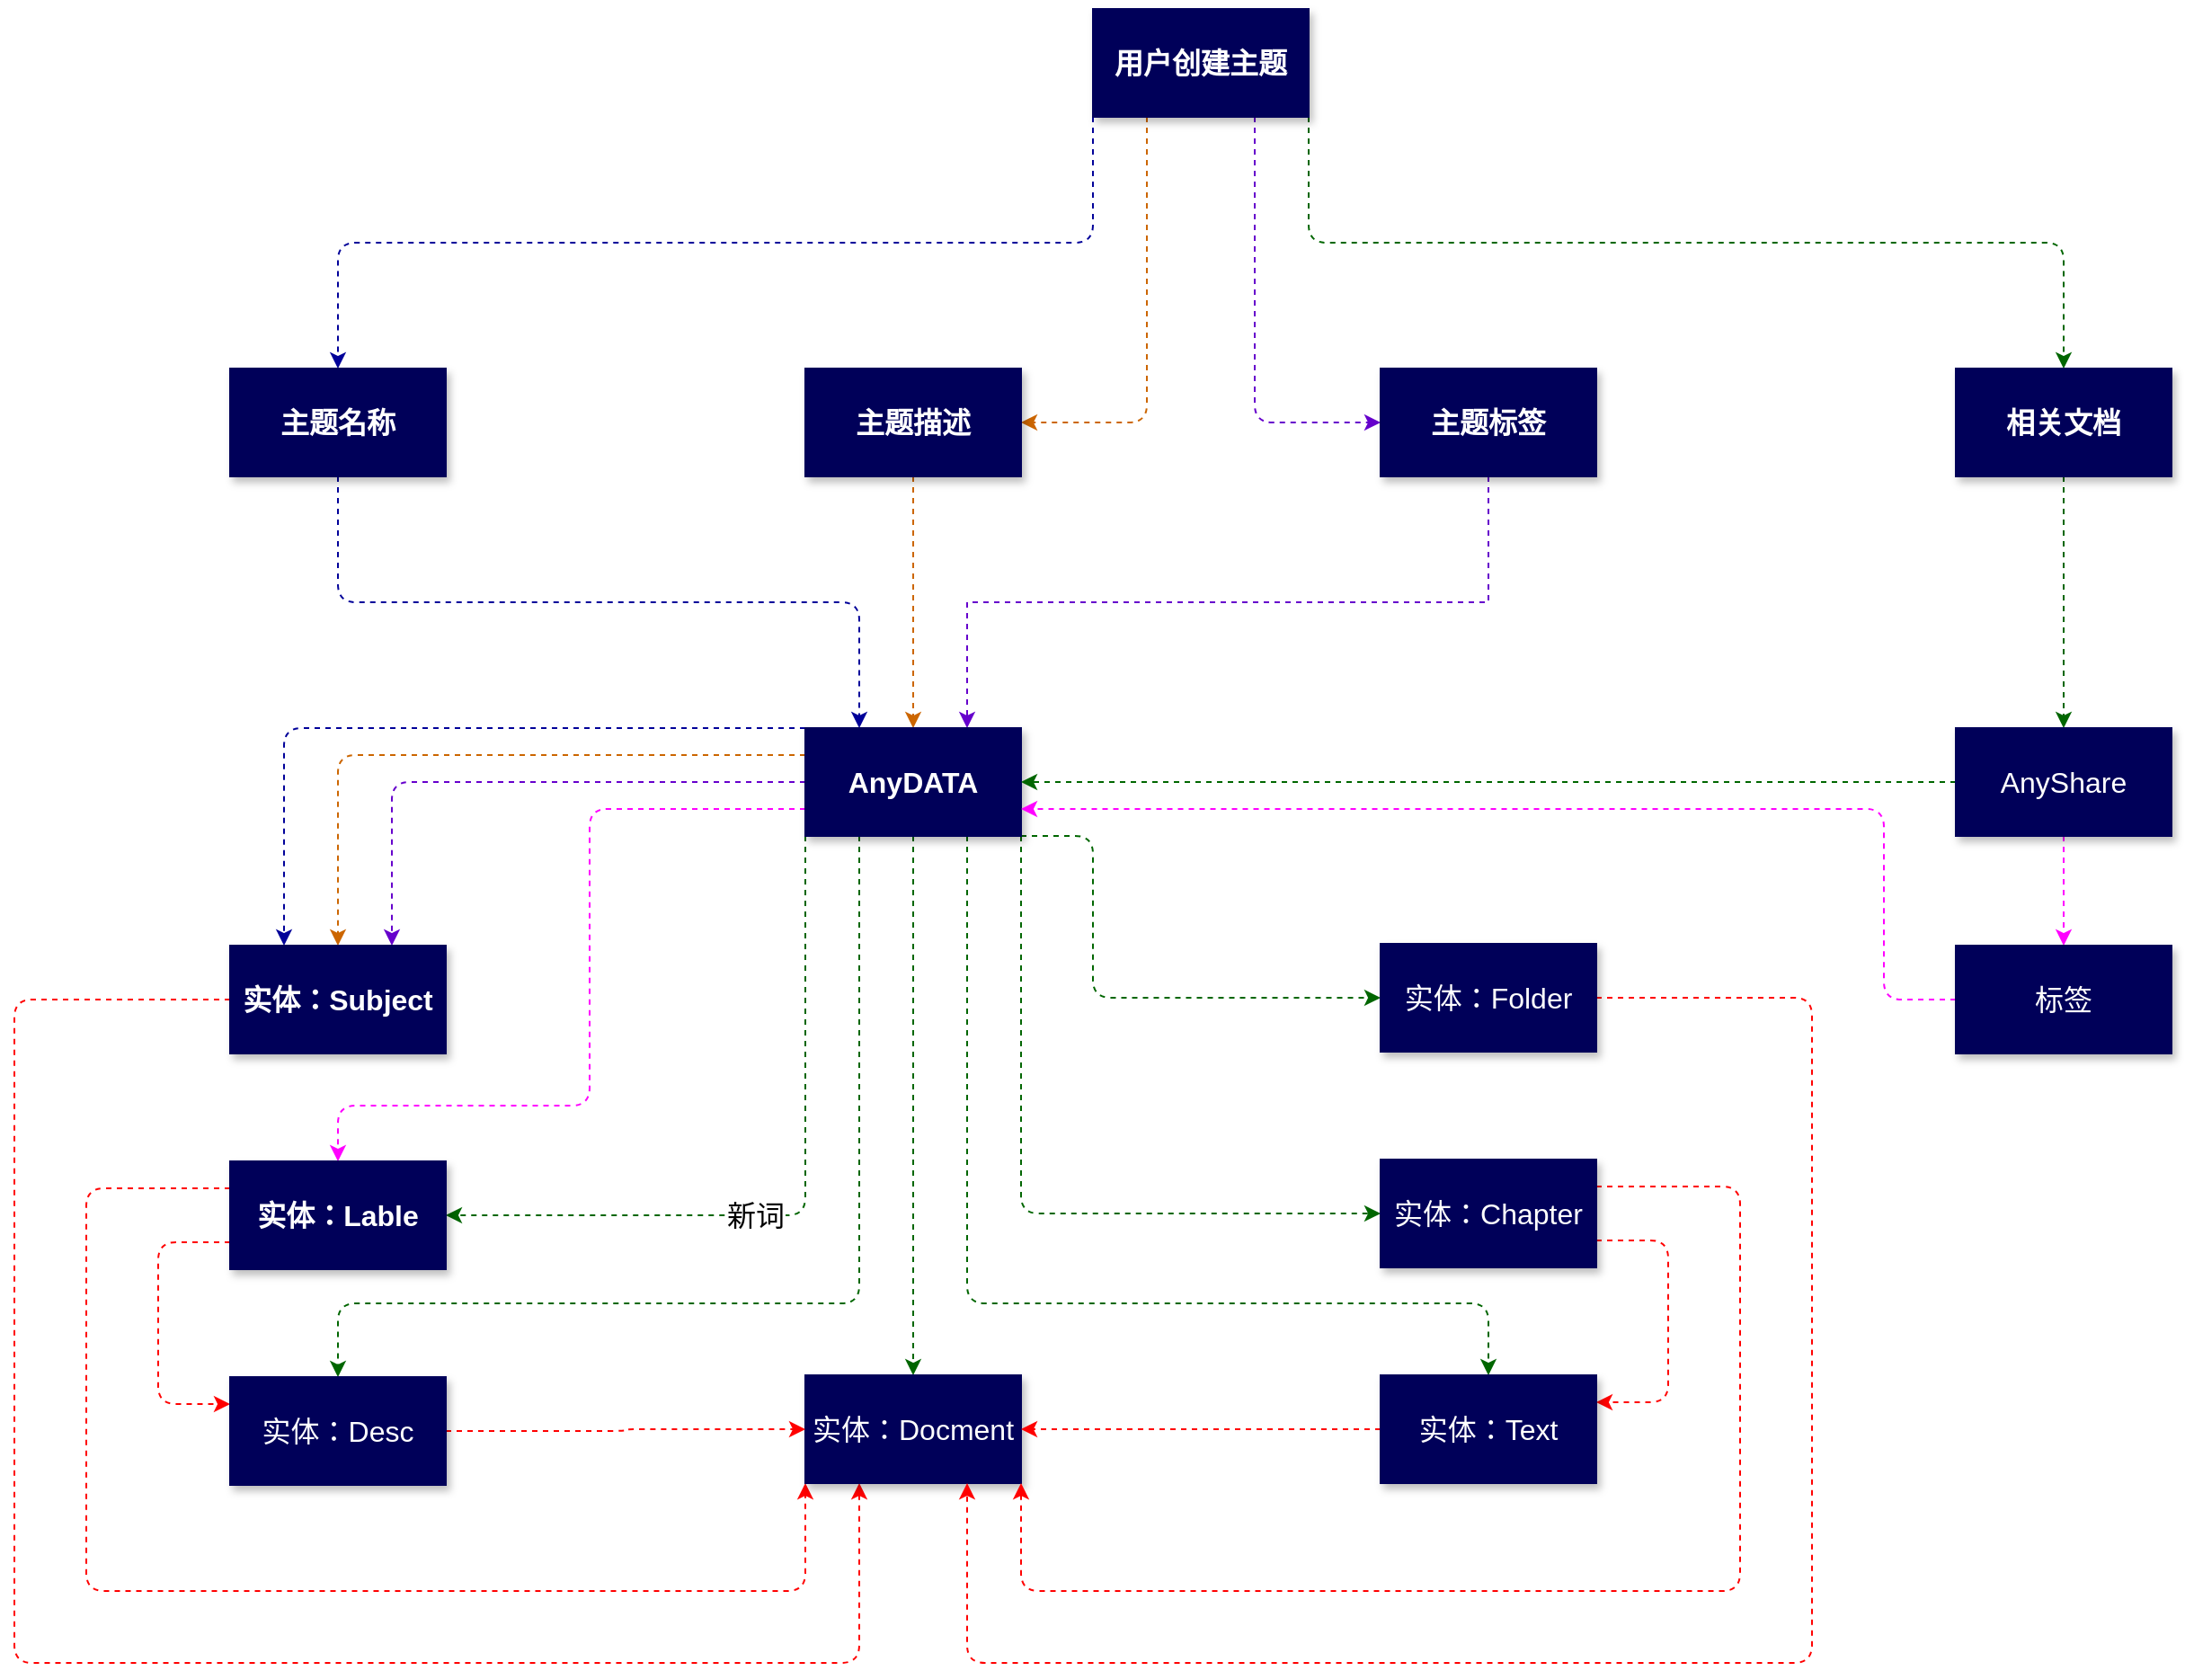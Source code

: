 <mxfile version="15.5.9" type="github">
  <diagram id="SYj_wnHrIE_FJC5tqYKO" name="Page-1">
    <mxGraphModel dx="2343" dy="195" grid="1" gridSize="10" guides="1" tooltips="1" connect="1" arrows="1" fold="1" page="0" pageScale="1" pageWidth="827" pageHeight="1169" background="none" math="0" shadow="0">
      <root>
        <mxCell id="0" />
        <mxCell id="1" parent="0" />
        <mxCell id="NOhWeFgQq2WazlrZW2lu-92" style="edgeStyle=orthogonalEdgeStyle;rounded=1;orthogonalLoop=1;jettySize=auto;html=1;exitX=0;exitY=1;exitDx=0;exitDy=0;entryX=0.5;entryY=0;entryDx=0;entryDy=0;dashed=1;fontSize=16;fontColor=#FF0000;strokeColor=#000099;" parent="1" source="NOhWeFgQq2WazlrZW2lu-84" target="NOhWeFgQq2WazlrZW2lu-85" edge="1">
          <mxGeometry relative="1" as="geometry" />
        </mxCell>
        <mxCell id="NOhWeFgQq2WazlrZW2lu-93" style="edgeStyle=orthogonalEdgeStyle;rounded=1;orthogonalLoop=1;jettySize=auto;html=1;exitX=0.25;exitY=1;exitDx=0;exitDy=0;entryX=1;entryY=0.5;entryDx=0;entryDy=0;dashed=1;fontSize=16;fontColor=#FF0000;strokeColor=#CC6600;" parent="1" source="NOhWeFgQq2WazlrZW2lu-84" target="NOhWeFgQq2WazlrZW2lu-88" edge="1">
          <mxGeometry relative="1" as="geometry" />
        </mxCell>
        <mxCell id="NOhWeFgQq2WazlrZW2lu-94" style="edgeStyle=orthogonalEdgeStyle;rounded=1;orthogonalLoop=1;jettySize=auto;html=1;exitX=0.75;exitY=1;exitDx=0;exitDy=0;entryX=0;entryY=0.5;entryDx=0;entryDy=0;dashed=1;fontSize=16;fontColor=#FF0000;strokeColor=#6600CC;" parent="1" source="NOhWeFgQq2WazlrZW2lu-84" target="NOhWeFgQq2WazlrZW2lu-86" edge="1">
          <mxGeometry relative="1" as="geometry" />
        </mxCell>
        <mxCell id="NOhWeFgQq2WazlrZW2lu-95" style="edgeStyle=orthogonalEdgeStyle;rounded=1;orthogonalLoop=1;jettySize=auto;html=1;exitX=1;exitY=1;exitDx=0;exitDy=0;dashed=1;fontSize=16;fontColor=#FF0000;strokeColor=#006600;" parent="1" source="NOhWeFgQq2WazlrZW2lu-84" target="NOhWeFgQq2WazlrZW2lu-89" edge="1">
          <mxGeometry relative="1" as="geometry" />
        </mxCell>
        <mxCell id="NOhWeFgQq2WazlrZW2lu-84" value="&lt;font color=&quot;#ffffff&quot; size=&quot;1&quot;&gt;&lt;b style=&quot;font-size: 16px&quot;&gt;用户创建主题&lt;/b&gt;&lt;/font&gt;" style="rounded=0;whiteSpace=wrap;html=1;fillColor=#000059;strokeColor=#000059;glass=0;shadow=1;sketch=0;" parent="1" vertex="1">
          <mxGeometry x="680" y="800" width="120" height="60" as="geometry" />
        </mxCell>
        <mxCell id="NOhWeFgQq2WazlrZW2lu-187" style="edgeStyle=orthogonalEdgeStyle;rounded=1;orthogonalLoop=1;jettySize=auto;html=1;exitX=0.5;exitY=1;exitDx=0;exitDy=0;entryX=0.25;entryY=0;entryDx=0;entryDy=0;dashed=1;fontSize=16;fontColor=#FFFFFF;endSize=6;strokeColor=#000099;strokeWidth=1;" parent="1" source="NOhWeFgQq2WazlrZW2lu-85" target="NOhWeFgQq2WazlrZW2lu-96" edge="1">
          <mxGeometry relative="1" as="geometry" />
        </mxCell>
        <mxCell id="NOhWeFgQq2WazlrZW2lu-85" value="&lt;font color=&quot;#ffffff&quot;&gt;&lt;span style=&quot;font-size: 16px&quot;&gt;&lt;b&gt;主题名称&lt;/b&gt;&lt;/span&gt;&lt;/font&gt;" style="rounded=0;whiteSpace=wrap;html=1;fillColor=#000059;strokeColor=#000059;glass=0;shadow=1;sketch=0;" parent="1" vertex="1">
          <mxGeometry x="200" y="1000" width="120" height="60" as="geometry" />
        </mxCell>
        <mxCell id="ibDMZoKI3LNMyUyC24gn-2" style="edgeStyle=orthogonalEdgeStyle;rounded=0;orthogonalLoop=1;jettySize=auto;html=1;exitX=0.5;exitY=1;exitDx=0;exitDy=0;entryX=0.75;entryY=0;entryDx=0;entryDy=0;dashed=1;strokeColor=#6600CC;" edge="1" parent="1" source="NOhWeFgQq2WazlrZW2lu-86" target="NOhWeFgQq2WazlrZW2lu-96">
          <mxGeometry relative="1" as="geometry" />
        </mxCell>
        <mxCell id="NOhWeFgQq2WazlrZW2lu-86" value="&lt;font color=&quot;#ffffff&quot;&gt;&lt;span style=&quot;font-size: 16px&quot;&gt;&lt;b&gt;主题标签&lt;/b&gt;&lt;/span&gt;&lt;/font&gt;" style="rounded=0;whiteSpace=wrap;html=1;fillColor=#000059;strokeColor=#000059;glass=0;shadow=1;sketch=0;" parent="1" vertex="1">
          <mxGeometry x="840" y="1000" width="120" height="60" as="geometry" />
        </mxCell>
        <mxCell id="ibDMZoKI3LNMyUyC24gn-3" style="edgeStyle=orthogonalEdgeStyle;rounded=0;orthogonalLoop=1;jettySize=auto;html=1;exitX=0.5;exitY=1;exitDx=0;exitDy=0;entryX=0.5;entryY=0;entryDx=0;entryDy=0;dashed=1;strokeColor=#CC6600;" edge="1" parent="1" source="NOhWeFgQq2WazlrZW2lu-88" target="NOhWeFgQq2WazlrZW2lu-96">
          <mxGeometry relative="1" as="geometry" />
        </mxCell>
        <mxCell id="NOhWeFgQq2WazlrZW2lu-88" value="&lt;font color=&quot;#ffffff&quot;&gt;&lt;span style=&quot;font-size: 16px&quot;&gt;&lt;b&gt;主题描述&lt;/b&gt;&lt;/span&gt;&lt;/font&gt;" style="rounded=0;whiteSpace=wrap;html=1;fillColor=#000059;strokeColor=#000059;glass=0;shadow=1;sketch=0;" parent="1" vertex="1">
          <mxGeometry x="520" y="1000" width="120" height="60" as="geometry" />
        </mxCell>
        <mxCell id="ibDMZoKI3LNMyUyC24gn-1" style="edgeStyle=orthogonalEdgeStyle;rounded=0;orthogonalLoop=1;jettySize=auto;html=1;exitX=0.5;exitY=1;exitDx=0;exitDy=0;entryX=0.5;entryY=0;entryDx=0;entryDy=0;dashed=1;strokeColor=#006600;" edge="1" parent="1" source="NOhWeFgQq2WazlrZW2lu-89" target="NOhWeFgQq2WazlrZW2lu-109">
          <mxGeometry relative="1" as="geometry" />
        </mxCell>
        <mxCell id="NOhWeFgQq2WazlrZW2lu-89" value="&lt;b&gt;相关文档&lt;/b&gt;" style="rounded=0;whiteSpace=wrap;html=1;fontSize=16;fontColor=#FFFFFF;strokeColor=#000059;fillColor=#000059;glass=0;shadow=1;sketch=0;" parent="1" vertex="1">
          <mxGeometry x="1160" y="1000" width="120" height="60" as="geometry" />
        </mxCell>
        <mxCell id="NOhWeFgQq2WazlrZW2lu-217" style="edgeStyle=orthogonalEdgeStyle;rounded=1;orthogonalLoop=1;jettySize=auto;html=1;exitX=0.5;exitY=1;exitDx=0;exitDy=0;entryX=0.5;entryY=0;entryDx=0;entryDy=0;dashed=1;fontSize=16;fontColor=#FFFFFF;endSize=6;strokeColor=#006600;strokeWidth=1;" parent="1" source="NOhWeFgQq2WazlrZW2lu-96" target="NOhWeFgQq2WazlrZW2lu-125" edge="1">
          <mxGeometry relative="1" as="geometry" />
        </mxCell>
        <mxCell id="NOhWeFgQq2WazlrZW2lu-226" style="edgeStyle=orthogonalEdgeStyle;rounded=1;orthogonalLoop=1;jettySize=auto;html=1;exitX=0;exitY=0.5;exitDx=0;exitDy=0;dashed=1;fontSize=16;fontColor=#FFFFFF;endSize=6;strokeColor=#6600CC;strokeWidth=1;entryX=0.75;entryY=0;entryDx=0;entryDy=0;" parent="1" source="NOhWeFgQq2WazlrZW2lu-96" target="NOhWeFgQq2WazlrZW2lu-98" edge="1">
          <mxGeometry relative="1" as="geometry">
            <mxPoint x="320" y="1320" as="targetPoint" />
          </mxGeometry>
        </mxCell>
        <mxCell id="NOhWeFgQq2WazlrZW2lu-277" style="edgeStyle=orthogonalEdgeStyle;rounded=1;orthogonalLoop=1;jettySize=auto;html=1;exitX=0.25;exitY=1;exitDx=0;exitDy=0;entryX=0.5;entryY=0;entryDx=0;entryDy=0;dashed=1;fontSize=16;fontColor=#000000;endSize=6;strokeColor=#006600;strokeWidth=1;" parent="1" source="NOhWeFgQq2WazlrZW2lu-96" target="NOhWeFgQq2WazlrZW2lu-174" edge="1">
          <mxGeometry relative="1" as="geometry">
            <Array as="points">
              <mxPoint x="550" y="1520" />
              <mxPoint x="260" y="1520" />
            </Array>
          </mxGeometry>
        </mxCell>
        <mxCell id="NOhWeFgQq2WazlrZW2lu-279" style="edgeStyle=orthogonalEdgeStyle;rounded=1;orthogonalLoop=1;jettySize=auto;html=1;exitX=0.75;exitY=1;exitDx=0;exitDy=0;entryX=0.5;entryY=0;entryDx=0;entryDy=0;dashed=1;fontSize=16;fontColor=#000000;endSize=6;strokeColor=#006600;strokeWidth=1;" parent="1" source="NOhWeFgQq2WazlrZW2lu-96" target="NOhWeFgQq2WazlrZW2lu-133" edge="1">
          <mxGeometry relative="1" as="geometry">
            <Array as="points">
              <mxPoint x="610" y="1520" />
              <mxPoint x="900" y="1520" />
            </Array>
          </mxGeometry>
        </mxCell>
        <mxCell id="NOhWeFgQq2WazlrZW2lu-287" style="edgeStyle=orthogonalEdgeStyle;rounded=1;orthogonalLoop=1;jettySize=auto;html=1;exitX=1;exitY=1;exitDx=0;exitDy=0;entryX=0;entryY=0.5;entryDx=0;entryDy=0;dashed=1;fontSize=16;fontColor=#000000;endSize=6;strokeColor=#006600;strokeWidth=1;" parent="1" source="NOhWeFgQq2WazlrZW2lu-96" target="NOhWeFgQq2WazlrZW2lu-127" edge="1">
          <mxGeometry relative="1" as="geometry" />
        </mxCell>
        <mxCell id="NOhWeFgQq2WazlrZW2lu-289" style="edgeStyle=orthogonalEdgeStyle;rounded=1;orthogonalLoop=1;jettySize=auto;html=1;exitX=1;exitY=1;exitDx=0;exitDy=0;entryX=0;entryY=0.5;entryDx=0;entryDy=0;dashed=1;fontSize=16;fontColor=#000000;endSize=6;strokeColor=#006600;strokeWidth=1;" parent="1" source="NOhWeFgQq2WazlrZW2lu-96" target="NOhWeFgQq2WazlrZW2lu-190" edge="1">
          <mxGeometry relative="1" as="geometry">
            <Array as="points">
              <mxPoint x="680" y="1260" />
              <mxPoint x="680" y="1350" />
            </Array>
          </mxGeometry>
        </mxCell>
        <mxCell id="NOhWeFgQq2WazlrZW2lu-291" style="edgeStyle=orthogonalEdgeStyle;rounded=1;orthogonalLoop=1;jettySize=auto;html=1;exitX=0;exitY=0.75;exitDx=0;exitDy=0;entryX=0.5;entryY=0;entryDx=0;entryDy=0;dashed=1;fontSize=16;fontColor=#000000;endSize=6;strokeColor=#FF00FF;strokeWidth=1;" parent="1" source="NOhWeFgQq2WazlrZW2lu-96" target="NOhWeFgQq2WazlrZW2lu-99" edge="1">
          <mxGeometry relative="1" as="geometry">
            <Array as="points">
              <mxPoint x="400" y="1245" />
              <mxPoint x="400" y="1410" />
              <mxPoint x="260" y="1410" />
            </Array>
          </mxGeometry>
        </mxCell>
        <mxCell id="NOhWeFgQq2WazlrZW2lu-293" style="edgeStyle=orthogonalEdgeStyle;rounded=1;orthogonalLoop=1;jettySize=auto;html=1;exitX=0;exitY=1;exitDx=0;exitDy=0;entryX=1;entryY=0.5;entryDx=0;entryDy=0;dashed=1;fontSize=16;fontColor=#000000;endSize=6;strokeColor=#006600;strokeWidth=1;" parent="1" source="NOhWeFgQq2WazlrZW2lu-96" target="NOhWeFgQq2WazlrZW2lu-99" edge="1">
          <mxGeometry relative="1" as="geometry" />
        </mxCell>
        <mxCell id="NOhWeFgQq2WazlrZW2lu-299" value="新词" style="edgeLabel;html=1;align=center;verticalAlign=middle;resizable=0;points=[];fontSize=16;fontColor=#000000;" parent="NOhWeFgQq2WazlrZW2lu-293" vertex="1" connectable="0">
          <mxGeometry x="0.157" relative="1" as="geometry">
            <mxPoint x="-1" as="offset" />
          </mxGeometry>
        </mxCell>
        <mxCell id="NOhWeFgQq2WazlrZW2lu-295" style="edgeStyle=orthogonalEdgeStyle;rounded=1;orthogonalLoop=1;jettySize=auto;html=1;exitX=0;exitY=0.25;exitDx=0;exitDy=0;entryX=0.5;entryY=0;entryDx=0;entryDy=0;dashed=1;fontSize=16;fontColor=#000000;endSize=6;strokeColor=#CC6600;strokeWidth=1;" parent="1" source="NOhWeFgQq2WazlrZW2lu-96" target="NOhWeFgQq2WazlrZW2lu-98" edge="1">
          <mxGeometry relative="1" as="geometry" />
        </mxCell>
        <mxCell id="NOhWeFgQq2WazlrZW2lu-298" style="edgeStyle=orthogonalEdgeStyle;rounded=1;orthogonalLoop=1;jettySize=auto;html=1;exitX=0;exitY=0;exitDx=0;exitDy=0;entryX=0.25;entryY=0;entryDx=0;entryDy=0;dashed=1;fontSize=16;fontColor=#000000;endSize=6;strokeColor=#000099;strokeWidth=1;" parent="1" source="NOhWeFgQq2WazlrZW2lu-96" target="NOhWeFgQq2WazlrZW2lu-98" edge="1">
          <mxGeometry relative="1" as="geometry">
            <Array as="points">
              <mxPoint x="230" y="1200" />
            </Array>
          </mxGeometry>
        </mxCell>
        <mxCell id="NOhWeFgQq2WazlrZW2lu-96" value="&lt;b&gt;AnyDATA&lt;/b&gt;" style="rounded=0;whiteSpace=wrap;html=1;fontSize=16;fontColor=#FFFFFF;strokeColor=#000059;fillColor=#000059;glass=0;shadow=1;sketch=0;" parent="1" vertex="1">
          <mxGeometry x="520" y="1200" width="120" height="60" as="geometry" />
        </mxCell>
        <mxCell id="NOhWeFgQq2WazlrZW2lu-273" style="edgeStyle=orthogonalEdgeStyle;rounded=1;orthogonalLoop=1;jettySize=auto;html=1;exitX=0;exitY=0.5;exitDx=0;exitDy=0;entryX=0.25;entryY=1;entryDx=0;entryDy=0;dashed=1;fontSize=16;fontColor=#000000;endSize=6;strokeColor=#FF0000;strokeWidth=1;" parent="1" source="NOhWeFgQq2WazlrZW2lu-98" target="NOhWeFgQq2WazlrZW2lu-125" edge="1">
          <mxGeometry relative="1" as="geometry">
            <Array as="points">
              <mxPoint x="80" y="1351" />
              <mxPoint x="80" y="1720" />
              <mxPoint x="550" y="1720" />
            </Array>
          </mxGeometry>
        </mxCell>
        <mxCell id="NOhWeFgQq2WazlrZW2lu-98" value="&lt;b&gt;实体：Subject&lt;/b&gt;" style="rounded=0;whiteSpace=wrap;html=1;fontSize=16;fontColor=#FFFFFF;strokeColor=#000059;fillColor=#000059;shadow=1;" parent="1" vertex="1">
          <mxGeometry x="200" y="1321" width="120" height="60" as="geometry" />
        </mxCell>
        <mxCell id="NOhWeFgQq2WazlrZW2lu-258" style="edgeStyle=orthogonalEdgeStyle;rounded=1;orthogonalLoop=1;jettySize=auto;html=1;exitX=0;exitY=0.75;exitDx=0;exitDy=0;entryX=0;entryY=0.25;entryDx=0;entryDy=0;dashed=1;fontSize=16;fontColor=#000000;endSize=6;strokeColor=#FF0000;strokeWidth=1;" parent="1" source="NOhWeFgQq2WazlrZW2lu-99" target="NOhWeFgQq2WazlrZW2lu-174" edge="1">
          <mxGeometry relative="1" as="geometry">
            <Array as="points">
              <mxPoint x="160" y="1486" />
              <mxPoint x="160" y="1576" />
            </Array>
          </mxGeometry>
        </mxCell>
        <mxCell id="NOhWeFgQq2WazlrZW2lu-272" style="edgeStyle=orthogonalEdgeStyle;rounded=1;orthogonalLoop=1;jettySize=auto;html=1;exitX=0;exitY=0.25;exitDx=0;exitDy=0;entryX=0;entryY=1;entryDx=0;entryDy=0;dashed=1;fontSize=16;fontColor=#000000;endSize=6;strokeColor=#FF0000;strokeWidth=1;" parent="1" source="NOhWeFgQq2WazlrZW2lu-99" target="NOhWeFgQq2WazlrZW2lu-125" edge="1">
          <mxGeometry relative="1" as="geometry">
            <Array as="points">
              <mxPoint x="120" y="1456" />
              <mxPoint x="120" y="1680" />
              <mxPoint x="520" y="1680" />
            </Array>
          </mxGeometry>
        </mxCell>
        <mxCell id="NOhWeFgQq2WazlrZW2lu-99" value="&lt;b&gt;实体：Lable&lt;/b&gt;" style="rounded=0;whiteSpace=wrap;html=1;fontSize=16;fontColor=#FFFFFF;strokeColor=#000059;fillColor=#000059;glass=0;shadow=1;sketch=0;" parent="1" vertex="1">
          <mxGeometry x="200" y="1441" width="120" height="60" as="geometry" />
        </mxCell>
        <mxCell id="NOhWeFgQq2WazlrZW2lu-184" style="edgeStyle=orthogonalEdgeStyle;rounded=1;orthogonalLoop=1;jettySize=auto;html=1;exitX=0.5;exitY=1;exitDx=0;exitDy=0;entryX=0.5;entryY=0;entryDx=0;entryDy=0;dashed=1;fontSize=16;fontColor=#FFFFFF;endSize=6;strokeColor=#FF00FF;strokeWidth=1;" parent="1" source="NOhWeFgQq2WazlrZW2lu-109" target="NOhWeFgQq2WazlrZW2lu-111" edge="1">
          <mxGeometry relative="1" as="geometry" />
        </mxCell>
        <mxCell id="NOhWeFgQq2WazlrZW2lu-259" style="edgeStyle=orthogonalEdgeStyle;rounded=1;orthogonalLoop=1;jettySize=auto;html=1;exitX=0;exitY=0.5;exitDx=0;exitDy=0;entryX=1;entryY=0.5;entryDx=0;entryDy=0;dashed=1;fontSize=16;fontColor=#000000;endSize=6;strokeColor=#006600;strokeWidth=1;" parent="1" source="NOhWeFgQq2WazlrZW2lu-109" target="NOhWeFgQq2WazlrZW2lu-96" edge="1">
          <mxGeometry relative="1" as="geometry" />
        </mxCell>
        <mxCell id="NOhWeFgQq2WazlrZW2lu-109" value="AnyShare" style="rounded=0;whiteSpace=wrap;html=1;fontSize=16;fontColor=#FFFFFF;strokeColor=#000059;fillColor=#000059;glass=0;shadow=1;sketch=0;" parent="1" vertex="1">
          <mxGeometry x="1160" y="1200" width="120" height="60" as="geometry" />
        </mxCell>
        <mxCell id="NOhWeFgQq2WazlrZW2lu-297" style="edgeStyle=orthogonalEdgeStyle;rounded=1;orthogonalLoop=1;jettySize=auto;html=1;exitX=0;exitY=0.5;exitDx=0;exitDy=0;entryX=1;entryY=0.75;entryDx=0;entryDy=0;dashed=1;fontSize=16;fontColor=#000000;endSize=6;strokeColor=#FF00FF;strokeWidth=1;" parent="1" source="NOhWeFgQq2WazlrZW2lu-111" target="NOhWeFgQq2WazlrZW2lu-96" edge="1">
          <mxGeometry relative="1" as="geometry">
            <Array as="points">
              <mxPoint x="1120" y="1351" />
              <mxPoint x="1120" y="1245" />
            </Array>
          </mxGeometry>
        </mxCell>
        <mxCell id="NOhWeFgQq2WazlrZW2lu-111" value="标签" style="rounded=0;whiteSpace=wrap;html=1;fontSize=16;fontColor=#FFFFFF;strokeColor=#000059;fillColor=#000059;glass=0;shadow=1;sketch=0;" parent="1" vertex="1">
          <mxGeometry x="1160" y="1321" width="120" height="60" as="geometry" />
        </mxCell>
        <mxCell id="NOhWeFgQq2WazlrZW2lu-125" value="实体：Docment" style="rounded=0;whiteSpace=wrap;html=1;fontSize=16;fontColor=#FFFFFF;strokeColor=#000059;fillColor=#000059;glass=0;shadow=1;sketch=0;" parent="1" vertex="1">
          <mxGeometry x="520" y="1560" width="120" height="60" as="geometry" />
        </mxCell>
        <mxCell id="NOhWeFgQq2WazlrZW2lu-256" style="edgeStyle=orthogonalEdgeStyle;rounded=1;orthogonalLoop=1;jettySize=auto;html=1;exitX=1;exitY=0.75;exitDx=0;exitDy=0;entryX=1;entryY=0.25;entryDx=0;entryDy=0;dashed=1;fontSize=16;fontColor=#000000;endSize=6;strokeColor=#FF0000;strokeWidth=1;" parent="1" source="NOhWeFgQq2WazlrZW2lu-127" target="NOhWeFgQq2WazlrZW2lu-133" edge="1">
          <mxGeometry relative="1" as="geometry">
            <Array as="points">
              <mxPoint x="1000" y="1485" />
              <mxPoint x="1000" y="1575" />
            </Array>
          </mxGeometry>
        </mxCell>
        <mxCell id="NOhWeFgQq2WazlrZW2lu-257" style="edgeStyle=orthogonalEdgeStyle;rounded=1;orthogonalLoop=1;jettySize=auto;html=1;exitX=1;exitY=0.25;exitDx=0;exitDy=0;entryX=1;entryY=1;entryDx=0;entryDy=0;dashed=1;fontSize=16;fontColor=#000000;endSize=6;strokeColor=#FF0000;strokeWidth=1;" parent="1" source="NOhWeFgQq2WazlrZW2lu-127" target="NOhWeFgQq2WazlrZW2lu-125" edge="1">
          <mxGeometry relative="1" as="geometry">
            <Array as="points">
              <mxPoint x="1040" y="1455" />
              <mxPoint x="1040" y="1680" />
              <mxPoint x="640" y="1680" />
            </Array>
          </mxGeometry>
        </mxCell>
        <mxCell id="NOhWeFgQq2WazlrZW2lu-127" value="实体：Chapter" style="rounded=0;whiteSpace=wrap;html=1;fontSize=16;fontColor=#FFFFFF;strokeColor=#000059;fillColor=#000059;glass=0;shadow=1;sketch=0;" parent="1" vertex="1">
          <mxGeometry x="840" y="1440" width="120" height="60" as="geometry" />
        </mxCell>
        <mxCell id="NOhWeFgQq2WazlrZW2lu-249" style="edgeStyle=orthogonalEdgeStyle;rounded=1;orthogonalLoop=1;jettySize=auto;html=1;exitX=0;exitY=0.5;exitDx=0;exitDy=0;entryX=1;entryY=0.5;entryDx=0;entryDy=0;dashed=1;fontSize=16;fontColor=#000000;endSize=6;strokeColor=#FF0000;strokeWidth=1;" parent="1" source="NOhWeFgQq2WazlrZW2lu-133" target="NOhWeFgQq2WazlrZW2lu-125" edge="1">
          <mxGeometry relative="1" as="geometry" />
        </mxCell>
        <mxCell id="NOhWeFgQq2WazlrZW2lu-133" value="实体：Text" style="rounded=0;whiteSpace=wrap;html=1;fontSize=16;fontColor=#FFFFFF;strokeColor=#000059;fillColor=#000059;glass=0;shadow=1;sketch=0;" parent="1" vertex="1">
          <mxGeometry x="840" y="1560" width="120" height="60" as="geometry" />
        </mxCell>
        <mxCell id="NOhWeFgQq2WazlrZW2lu-248" style="edgeStyle=orthogonalEdgeStyle;rounded=1;orthogonalLoop=1;jettySize=auto;html=1;exitX=1;exitY=0.5;exitDx=0;exitDy=0;entryX=0;entryY=0.5;entryDx=0;entryDy=0;dashed=1;fontSize=16;fontColor=#000000;endSize=6;strokeColor=#FF0000;strokeWidth=1;" parent="1" source="NOhWeFgQq2WazlrZW2lu-174" target="NOhWeFgQq2WazlrZW2lu-125" edge="1">
          <mxGeometry relative="1" as="geometry" />
        </mxCell>
        <mxCell id="NOhWeFgQq2WazlrZW2lu-174" value="实体：Desc" style="rounded=0;whiteSpace=wrap;html=1;fontSize=16;fontColor=#FFFFFF;strokeColor=#000059;fillColor=#000059;glass=0;shadow=1;sketch=0;" parent="1" vertex="1">
          <mxGeometry x="200" y="1561" width="120" height="60" as="geometry" />
        </mxCell>
        <mxCell id="NOhWeFgQq2WazlrZW2lu-250" style="edgeStyle=orthogonalEdgeStyle;rounded=1;orthogonalLoop=1;jettySize=auto;html=1;exitX=1;exitY=0.5;exitDx=0;exitDy=0;entryX=0.75;entryY=1;entryDx=0;entryDy=0;dashed=1;fontSize=16;fontColor=#000000;endSize=6;strokeColor=#FF0000;strokeWidth=1;" parent="1" source="NOhWeFgQq2WazlrZW2lu-190" target="NOhWeFgQq2WazlrZW2lu-125" edge="1">
          <mxGeometry relative="1" as="geometry">
            <Array as="points">
              <mxPoint x="1080" y="1350" />
              <mxPoint x="1080" y="1720" />
              <mxPoint x="610" y="1720" />
            </Array>
          </mxGeometry>
        </mxCell>
        <mxCell id="NOhWeFgQq2WazlrZW2lu-190" value="实体：Folder" style="rounded=0;whiteSpace=wrap;html=1;fontSize=16;fontColor=#FFFFFF;strokeColor=#000059;fillColor=#000059;glass=0;shadow=1;sketch=0;" parent="1" vertex="1">
          <mxGeometry x="840" y="1320" width="120" height="60" as="geometry" />
        </mxCell>
      </root>
    </mxGraphModel>
  </diagram>
</mxfile>
